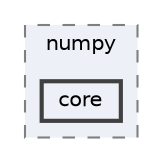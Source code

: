 digraph "env/lib/python3.12/site-packages/numpy/core"
{
 // LATEX_PDF_SIZE
  bgcolor="transparent";
  edge [fontname=Helvetica,fontsize=10,labelfontname=Helvetica,labelfontsize=10];
  node [fontname=Helvetica,fontsize=10,shape=box,height=0.2,width=0.4];
  compound=true
  subgraph clusterdir_40b7ca29aedb8db0847603dbe37f62d1 {
    graph [ bgcolor="#edf0f7", pencolor="grey50", label="numpy", fontname=Helvetica,fontsize=10 style="filled,dashed", URL="dir_40b7ca29aedb8db0847603dbe37f62d1.html",tooltip=""]
  dir_ad949c4662e4e6911eb6a8d46cbaa789 [label="core", fillcolor="#edf0f7", color="grey25", style="filled,bold", URL="dir_ad949c4662e4e6911eb6a8d46cbaa789.html",tooltip=""];
  }
}
